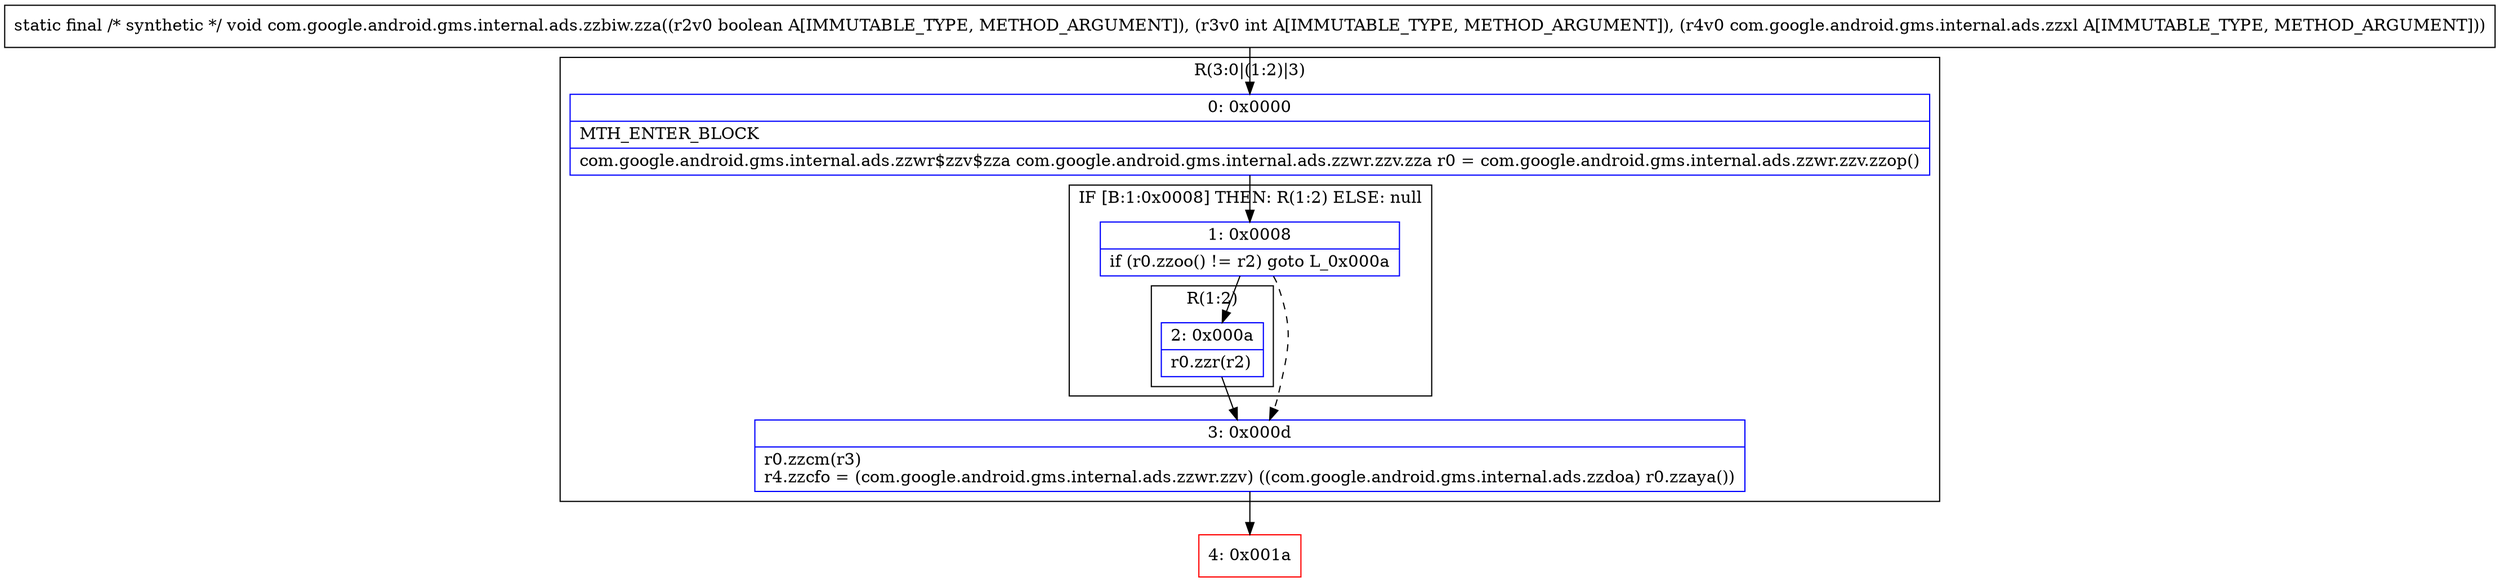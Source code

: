 digraph "CFG forcom.google.android.gms.internal.ads.zzbiw.zza(ZILcom\/google\/android\/gms\/internal\/ads\/zzxl;)V" {
subgraph cluster_Region_891122222 {
label = "R(3:0|(1:2)|3)";
node [shape=record,color=blue];
Node_0 [shape=record,label="{0\:\ 0x0000|MTH_ENTER_BLOCK\l|com.google.android.gms.internal.ads.zzwr$zzv$zza com.google.android.gms.internal.ads.zzwr.zzv.zza r0 = com.google.android.gms.internal.ads.zzwr.zzv.zzop()\l}"];
subgraph cluster_IfRegion_1375321900 {
label = "IF [B:1:0x0008] THEN: R(1:2) ELSE: null";
node [shape=record,color=blue];
Node_1 [shape=record,label="{1\:\ 0x0008|if (r0.zzoo() != r2) goto L_0x000a\l}"];
subgraph cluster_Region_1170255271 {
label = "R(1:2)";
node [shape=record,color=blue];
Node_2 [shape=record,label="{2\:\ 0x000a|r0.zzr(r2)\l}"];
}
}
Node_3 [shape=record,label="{3\:\ 0x000d|r0.zzcm(r3)\lr4.zzcfo = (com.google.android.gms.internal.ads.zzwr.zzv) ((com.google.android.gms.internal.ads.zzdoa) r0.zzaya())\l}"];
}
Node_4 [shape=record,color=red,label="{4\:\ 0x001a}"];
MethodNode[shape=record,label="{static final \/* synthetic *\/ void com.google.android.gms.internal.ads.zzbiw.zza((r2v0 boolean A[IMMUTABLE_TYPE, METHOD_ARGUMENT]), (r3v0 int A[IMMUTABLE_TYPE, METHOD_ARGUMENT]), (r4v0 com.google.android.gms.internal.ads.zzxl A[IMMUTABLE_TYPE, METHOD_ARGUMENT])) }"];
MethodNode -> Node_0;
Node_0 -> Node_1;
Node_1 -> Node_2;
Node_1 -> Node_3[style=dashed];
Node_2 -> Node_3;
Node_3 -> Node_4;
}

